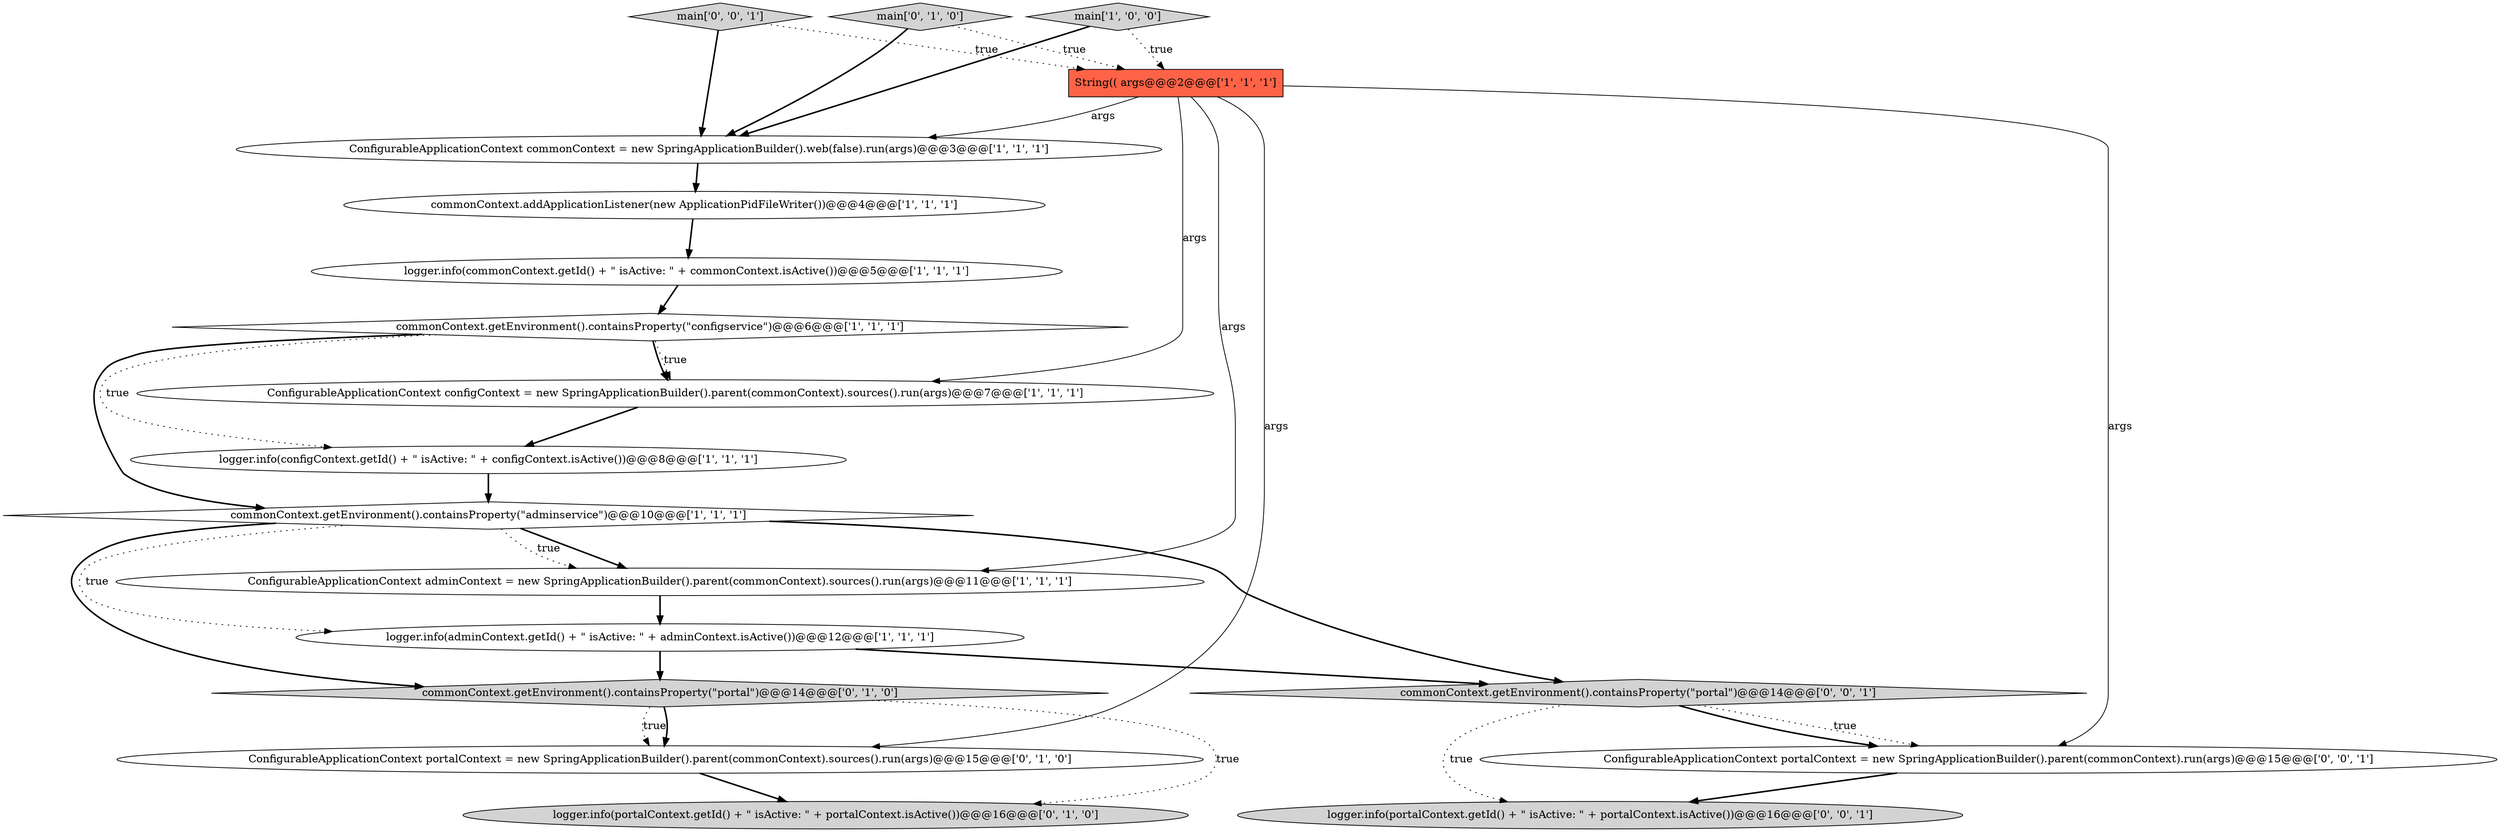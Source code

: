 digraph {
8 [style = filled, label = "commonContext.addApplicationListener(new ApplicationPidFileWriter())@@@4@@@['1', '1', '1']", fillcolor = white, shape = ellipse image = "AAA0AAABBB1BBB"];
1 [style = filled, label = "String(( args@@@2@@@['1', '1', '1']", fillcolor = tomato, shape = box image = "AAA0AAABBB1BBB"];
7 [style = filled, label = "logger.info(adminContext.getId() + \" isActive: \" + adminContext.isActive())@@@12@@@['1', '1', '1']", fillcolor = white, shape = ellipse image = "AAA0AAABBB1BBB"];
14 [style = filled, label = "main['0', '1', '0']", fillcolor = lightgray, shape = diamond image = "AAA0AAABBB2BBB"];
18 [style = filled, label = "ConfigurableApplicationContext portalContext = new SpringApplicationBuilder().parent(commonContext).run(args)@@@15@@@['0', '0', '1']", fillcolor = white, shape = ellipse image = "AAA0AAABBB3BBB"];
15 [style = filled, label = "logger.info(portalContext.getId() + \" isActive: \" + portalContext.isActive())@@@16@@@['0', '0', '1']", fillcolor = lightgray, shape = ellipse image = "AAA0AAABBB3BBB"];
16 [style = filled, label = "main['0', '0', '1']", fillcolor = lightgray, shape = diamond image = "AAA0AAABBB3BBB"];
4 [style = filled, label = "logger.info(commonContext.getId() + \" isActive: \" + commonContext.isActive())@@@5@@@['1', '1', '1']", fillcolor = white, shape = ellipse image = "AAA0AAABBB1BBB"];
3 [style = filled, label = "ConfigurableApplicationContext commonContext = new SpringApplicationBuilder().web(false).run(args)@@@3@@@['1', '1', '1']", fillcolor = white, shape = ellipse image = "AAA0AAABBB1BBB"];
12 [style = filled, label = "commonContext.getEnvironment().containsProperty(\"portal\")@@@14@@@['0', '1', '0']", fillcolor = lightgray, shape = diamond image = "AAA1AAABBB2BBB"];
0 [style = filled, label = "main['1', '0', '0']", fillcolor = lightgray, shape = diamond image = "AAA0AAABBB1BBB"];
5 [style = filled, label = "ConfigurableApplicationContext adminContext = new SpringApplicationBuilder().parent(commonContext).sources().run(args)@@@11@@@['1', '1', '1']", fillcolor = white, shape = ellipse image = "AAA0AAABBB1BBB"];
2 [style = filled, label = "logger.info(configContext.getId() + \" isActive: \" + configContext.isActive())@@@8@@@['1', '1', '1']", fillcolor = white, shape = ellipse image = "AAA0AAABBB1BBB"];
10 [style = filled, label = "commonContext.getEnvironment().containsProperty(\"adminservice\")@@@10@@@['1', '1', '1']", fillcolor = white, shape = diamond image = "AAA0AAABBB1BBB"];
6 [style = filled, label = "ConfigurableApplicationContext configContext = new SpringApplicationBuilder().parent(commonContext).sources().run(args)@@@7@@@['1', '1', '1']", fillcolor = white, shape = ellipse image = "AAA0AAABBB1BBB"];
17 [style = filled, label = "commonContext.getEnvironment().containsProperty(\"portal\")@@@14@@@['0', '0', '1']", fillcolor = lightgray, shape = diamond image = "AAA0AAABBB3BBB"];
9 [style = filled, label = "commonContext.getEnvironment().containsProperty(\"configservice\")@@@6@@@['1', '1', '1']", fillcolor = white, shape = diamond image = "AAA0AAABBB1BBB"];
13 [style = filled, label = "ConfigurableApplicationContext portalContext = new SpringApplicationBuilder().parent(commonContext).sources().run(args)@@@15@@@['0', '1', '0']", fillcolor = white, shape = ellipse image = "AAA1AAABBB2BBB"];
11 [style = filled, label = "logger.info(portalContext.getId() + \" isActive: \" + portalContext.isActive())@@@16@@@['0', '1', '0']", fillcolor = lightgray, shape = ellipse image = "AAA1AAABBB2BBB"];
17->18 [style = dotted, label="true"];
0->1 [style = dotted, label="true"];
14->3 [style = bold, label=""];
1->6 [style = solid, label="args"];
8->4 [style = bold, label=""];
10->17 [style = bold, label=""];
14->1 [style = dotted, label="true"];
17->18 [style = bold, label=""];
12->11 [style = dotted, label="true"];
12->13 [style = dotted, label="true"];
2->10 [style = bold, label=""];
0->3 [style = bold, label=""];
10->7 [style = dotted, label="true"];
9->2 [style = dotted, label="true"];
16->1 [style = dotted, label="true"];
9->6 [style = dotted, label="true"];
6->2 [style = bold, label=""];
12->13 [style = bold, label=""];
9->6 [style = bold, label=""];
10->12 [style = bold, label=""];
1->5 [style = solid, label="args"];
17->15 [style = dotted, label="true"];
13->11 [style = bold, label=""];
7->12 [style = bold, label=""];
16->3 [style = bold, label=""];
4->9 [style = bold, label=""];
18->15 [style = bold, label=""];
1->13 [style = solid, label="args"];
3->8 [style = bold, label=""];
7->17 [style = bold, label=""];
1->3 [style = solid, label="args"];
10->5 [style = bold, label=""];
5->7 [style = bold, label=""];
10->5 [style = dotted, label="true"];
9->10 [style = bold, label=""];
1->18 [style = solid, label="args"];
}
